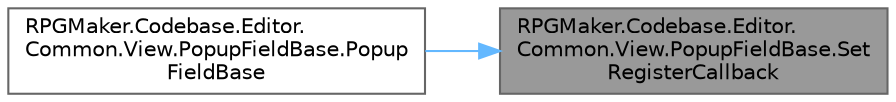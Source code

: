 digraph "RPGMaker.Codebase.Editor.Common.View.PopupFieldBase.SetRegisterCallback"
{
 // LATEX_PDF_SIZE
  bgcolor="transparent";
  edge [fontname=Helvetica,fontsize=10,labelfontname=Helvetica,labelfontsize=10];
  node [fontname=Helvetica,fontsize=10,shape=box,height=0.2,width=0.4];
  rankdir="RL";
  Node1 [id="Node000001",label="RPGMaker.Codebase.Editor.\lCommon.View.PopupFieldBase.Set\lRegisterCallback",height=0.2,width=0.4,color="gray40", fillcolor="grey60", style="filled", fontcolor="black",tooltip="😁 Window幅が変更されたときに呼ばれる"];
  Node1 -> Node2 [id="edge1_Node000001_Node000002",dir="back",color="steelblue1",style="solid",tooltip=" "];
  Node2 [id="Node000002",label="RPGMaker.Codebase.Editor.\lCommon.View.PopupFieldBase.Popup\lFieldBase",height=0.2,width=0.4,color="grey40", fillcolor="white", style="filled",URL="$d2/db4/class_r_p_g_maker_1_1_codebase_1_1_editor_1_1_common_1_1_view_1_1_popup_field_base.html#ae8b18cdc4639ec8c1e48b3ddff2d4f78",tooltip="😁 生成"];
}
